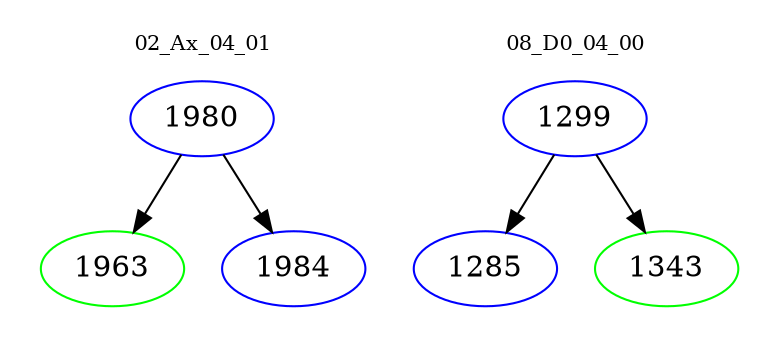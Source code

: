 digraph{
subgraph cluster_0 {
color = white
label = "02_Ax_04_01";
fontsize=10;
T0_1980 [label="1980", color="blue"]
T0_1980 -> T0_1963 [color="black"]
T0_1963 [label="1963", color="green"]
T0_1980 -> T0_1984 [color="black"]
T0_1984 [label="1984", color="blue"]
}
subgraph cluster_1 {
color = white
label = "08_D0_04_00";
fontsize=10;
T1_1299 [label="1299", color="blue"]
T1_1299 -> T1_1285 [color="black"]
T1_1285 [label="1285", color="blue"]
T1_1299 -> T1_1343 [color="black"]
T1_1343 [label="1343", color="green"]
}
}
